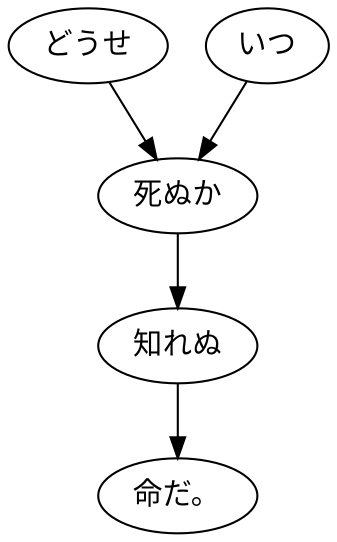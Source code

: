 digraph graph9128 {
	node0 [label="どうせ"];
	node1 [label="いつ"];
	node2 [label="死ぬか"];
	node3 [label="知れぬ"];
	node4 [label="命だ。"];
	node0 -> node2;
	node1 -> node2;
	node2 -> node3;
	node3 -> node4;
}
